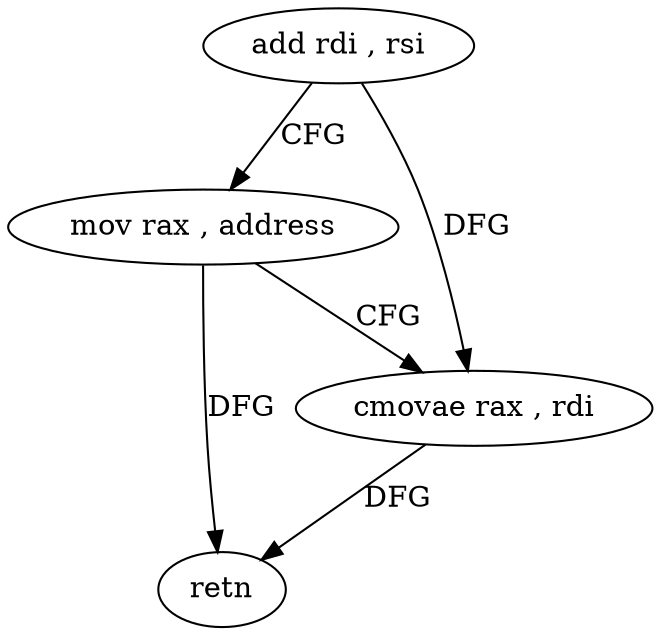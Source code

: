 digraph "func" {
"4217712" [label = "add rdi , rsi" ]
"4217715" [label = "mov rax , address" ]
"4217722" [label = "cmovae rax , rdi" ]
"4217726" [label = "retn" ]
"4217712" -> "4217715" [ label = "CFG" ]
"4217712" -> "4217722" [ label = "DFG" ]
"4217715" -> "4217722" [ label = "CFG" ]
"4217715" -> "4217726" [ label = "DFG" ]
"4217722" -> "4217726" [ label = "DFG" ]
}
